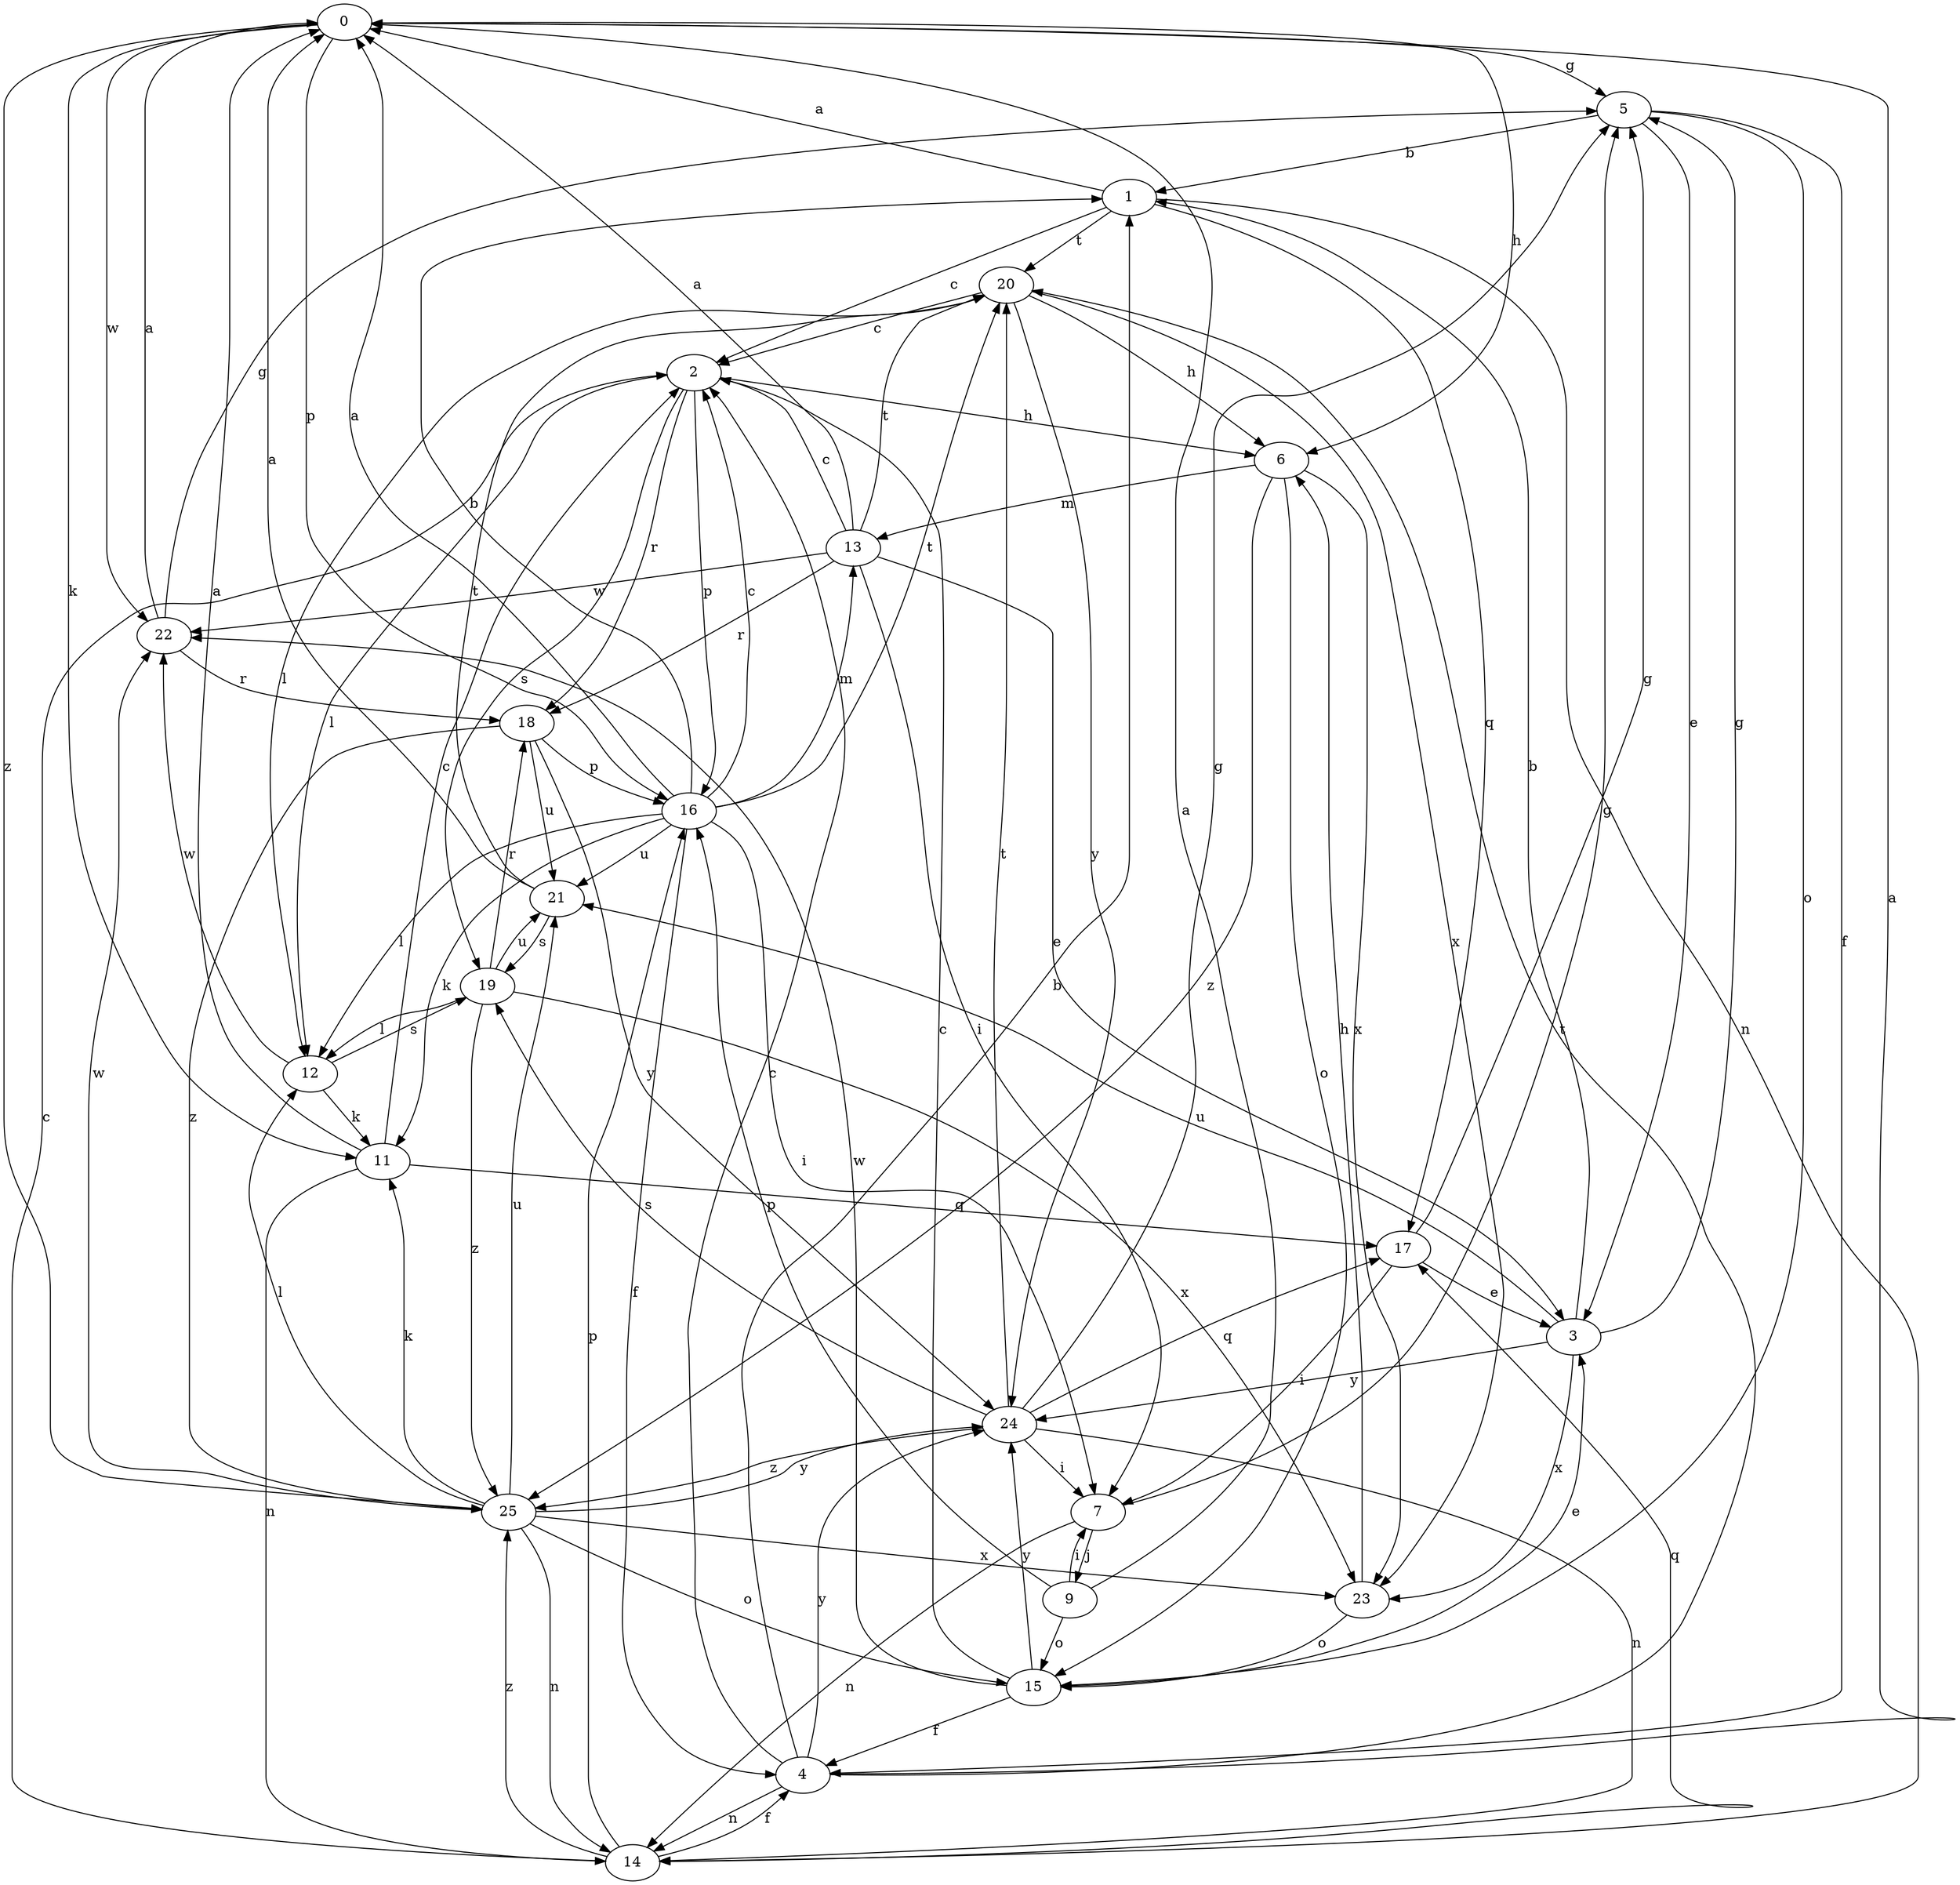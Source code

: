 strict digraph  {
0;
1;
2;
3;
4;
5;
6;
7;
9;
11;
12;
13;
14;
15;
16;
17;
18;
19;
20;
21;
22;
23;
24;
25;
0 -> 5  [label=g];
0 -> 6  [label=h];
0 -> 11  [label=k];
0 -> 16  [label=p];
0 -> 22  [label=w];
0 -> 25  [label=z];
1 -> 0  [label=a];
1 -> 2  [label=c];
1 -> 14  [label=n];
1 -> 17  [label=q];
1 -> 20  [label=t];
2 -> 6  [label=h];
2 -> 12  [label=l];
2 -> 16  [label=p];
2 -> 18  [label=r];
2 -> 19  [label=s];
3 -> 1  [label=b];
3 -> 5  [label=g];
3 -> 21  [label=u];
3 -> 23  [label=x];
3 -> 24  [label=y];
4 -> 0  [label=a];
4 -> 1  [label=b];
4 -> 2  [label=c];
4 -> 14  [label=n];
4 -> 20  [label=t];
4 -> 24  [label=y];
5 -> 1  [label=b];
5 -> 3  [label=e];
5 -> 4  [label=f];
5 -> 15  [label=o];
6 -> 13  [label=m];
6 -> 15  [label=o];
6 -> 23  [label=x];
6 -> 25  [label=z];
7 -> 5  [label=g];
7 -> 9  [label=j];
7 -> 14  [label=n];
9 -> 0  [label=a];
9 -> 7  [label=i];
9 -> 15  [label=o];
9 -> 16  [label=p];
11 -> 0  [label=a];
11 -> 2  [label=c];
11 -> 14  [label=n];
11 -> 17  [label=q];
12 -> 11  [label=k];
12 -> 19  [label=s];
12 -> 22  [label=w];
13 -> 0  [label=a];
13 -> 2  [label=c];
13 -> 3  [label=e];
13 -> 7  [label=i];
13 -> 18  [label=r];
13 -> 20  [label=t];
13 -> 22  [label=w];
14 -> 2  [label=c];
14 -> 4  [label=f];
14 -> 16  [label=p];
14 -> 17  [label=q];
14 -> 25  [label=z];
15 -> 2  [label=c];
15 -> 3  [label=e];
15 -> 4  [label=f];
15 -> 22  [label=w];
15 -> 24  [label=y];
16 -> 0  [label=a];
16 -> 1  [label=b];
16 -> 2  [label=c];
16 -> 4  [label=f];
16 -> 7  [label=i];
16 -> 11  [label=k];
16 -> 12  [label=l];
16 -> 13  [label=m];
16 -> 20  [label=t];
16 -> 21  [label=u];
17 -> 3  [label=e];
17 -> 5  [label=g];
17 -> 7  [label=i];
18 -> 16  [label=p];
18 -> 21  [label=u];
18 -> 24  [label=y];
18 -> 25  [label=z];
19 -> 12  [label=l];
19 -> 18  [label=r];
19 -> 21  [label=u];
19 -> 23  [label=x];
19 -> 25  [label=z];
20 -> 2  [label=c];
20 -> 6  [label=h];
20 -> 12  [label=l];
20 -> 23  [label=x];
20 -> 24  [label=y];
21 -> 0  [label=a];
21 -> 19  [label=s];
21 -> 20  [label=t];
22 -> 0  [label=a];
22 -> 5  [label=g];
22 -> 18  [label=r];
23 -> 6  [label=h];
23 -> 15  [label=o];
24 -> 5  [label=g];
24 -> 7  [label=i];
24 -> 14  [label=n];
24 -> 17  [label=q];
24 -> 19  [label=s];
24 -> 20  [label=t];
24 -> 25  [label=z];
25 -> 11  [label=k];
25 -> 12  [label=l];
25 -> 14  [label=n];
25 -> 15  [label=o];
25 -> 21  [label=u];
25 -> 22  [label=w];
25 -> 23  [label=x];
25 -> 24  [label=y];
}
